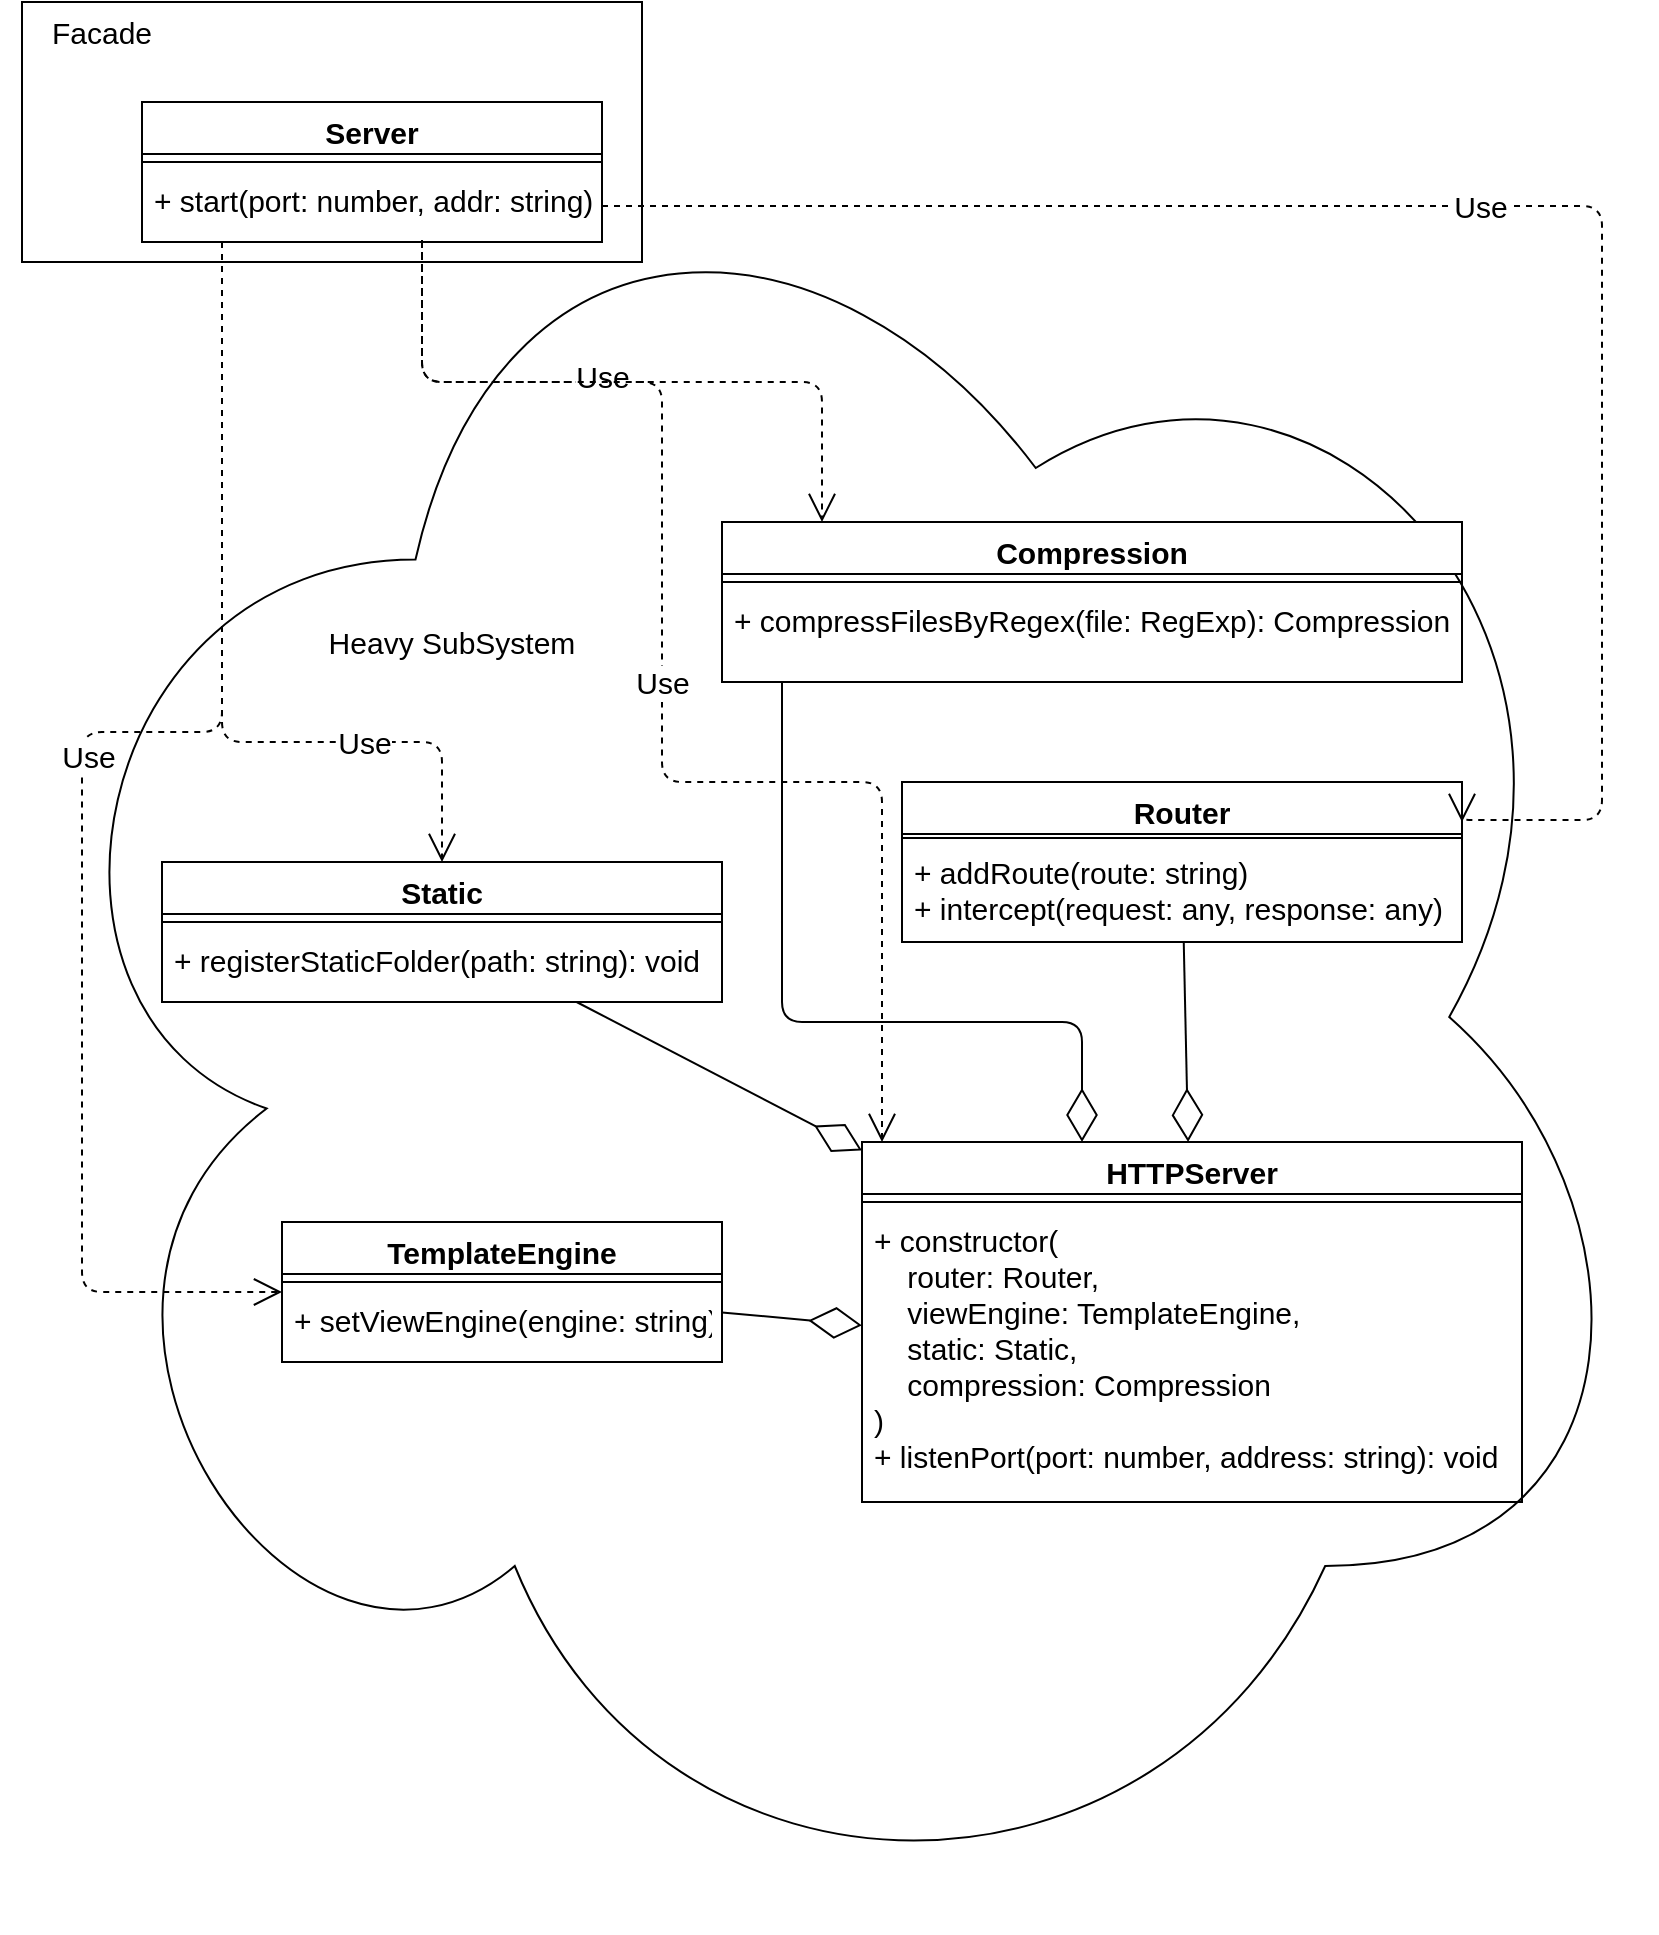 <mxfile>
    <diagram id="dzF9DkZliRzMUFKvgLP0" name="Страница 1">
        <mxGraphModel dx="1196" dy="975" grid="1" gridSize="10" guides="1" tooltips="1" connect="1" arrows="1" fold="1" page="1" pageScale="1" pageWidth="827" pageHeight="1169" math="0" shadow="0">
            <root>
                <mxCell id="0"/>
                <mxCell id="1" parent="0"/>
                <mxCell id="43" value="" style="ellipse;shape=cloud;whiteSpace=wrap;html=1;fontSize=15;" vertex="1" parent="1">
                    <mxGeometry y="60" width="827" height="915" as="geometry"/>
                </mxCell>
                <mxCell id="6" value="" style="rounded=0;whiteSpace=wrap;html=1;fontSize=15;" parent="1" vertex="1">
                    <mxGeometry x="10" y="10" width="310" height="130" as="geometry"/>
                </mxCell>
                <mxCell id="2" value="Server" style="swimlane;fontStyle=1;align=center;verticalAlign=top;childLayout=stackLayout;horizontal=1;startSize=26;horizontalStack=0;resizeParent=1;resizeParentMax=0;resizeLast=0;collapsible=1;marginBottom=0;fontSize=15;" parent="1" vertex="1">
                    <mxGeometry x="70" y="60" width="230" height="70" as="geometry"/>
                </mxCell>
                <mxCell id="4" value="" style="line;strokeWidth=1;fillColor=none;align=left;verticalAlign=middle;spacingTop=-1;spacingLeft=3;spacingRight=3;rotatable=0;labelPosition=right;points=[];portConstraint=eastwest;" parent="2" vertex="1">
                    <mxGeometry y="26" width="230" height="8" as="geometry"/>
                </mxCell>
                <mxCell id="5" value="+ start(port: number, addr: string)" style="text;strokeColor=none;fillColor=none;align=left;verticalAlign=top;spacingLeft=4;spacingRight=4;overflow=hidden;rotatable=0;points=[[0,0.5],[1,0.5]];portConstraint=eastwest;fontSize=15;" parent="2" vertex="1">
                    <mxGeometry y="34" width="230" height="36" as="geometry"/>
                </mxCell>
                <mxCell id="7" value="Facade" style="text;html=1;strokeColor=none;fillColor=none;align=center;verticalAlign=middle;whiteSpace=wrap;rounded=0;fontSize=15;" parent="1" vertex="1">
                    <mxGeometry x="10" y="10" width="80" height="30" as="geometry"/>
                </mxCell>
                <mxCell id="8" value="Static" style="swimlane;fontStyle=1;align=center;verticalAlign=top;childLayout=stackLayout;horizontal=1;startSize=26;horizontalStack=0;resizeParent=1;resizeParentMax=0;resizeLast=0;collapsible=1;marginBottom=0;fontSize=15;" parent="1" vertex="1">
                    <mxGeometry x="80" y="440" width="280" height="70" as="geometry"/>
                </mxCell>
                <mxCell id="10" value="" style="line;strokeWidth=1;fillColor=none;align=left;verticalAlign=middle;spacingTop=-1;spacingLeft=3;spacingRight=3;rotatable=0;labelPosition=right;points=[];portConstraint=eastwest;fontSize=15;" parent="8" vertex="1">
                    <mxGeometry y="26" width="280" height="8" as="geometry"/>
                </mxCell>
                <mxCell id="11" value="+ registerStaticFolder(path: string): void" style="text;strokeColor=none;fillColor=none;align=left;verticalAlign=top;spacingLeft=4;spacingRight=4;overflow=hidden;rotatable=0;points=[[0,0.5],[1,0.5]];portConstraint=eastwest;fontSize=15;" parent="8" vertex="1">
                    <mxGeometry y="34" width="280" height="36" as="geometry"/>
                </mxCell>
                <mxCell id="12" value="Router" style="swimlane;fontStyle=1;align=center;verticalAlign=top;childLayout=stackLayout;horizontal=1;startSize=26;horizontalStack=0;resizeParent=1;resizeParentMax=0;resizeLast=0;collapsible=1;marginBottom=0;fontSize=15;" parent="1" vertex="1">
                    <mxGeometry x="450" y="400" width="280" height="80" as="geometry"/>
                </mxCell>
                <mxCell id="14" value="" style="line;strokeWidth=1;fillColor=none;align=left;verticalAlign=middle;spacingTop=-1;spacingLeft=3;spacingRight=3;rotatable=0;labelPosition=right;points=[];portConstraint=eastwest;fontSize=15;" parent="12" vertex="1">
                    <mxGeometry y="26" width="280" height="4" as="geometry"/>
                </mxCell>
                <mxCell id="15" value="+ addRoute(route: string)&#10;+ intercept(request: any, response: any)" style="text;strokeColor=none;fillColor=none;align=left;verticalAlign=top;spacingLeft=4;spacingRight=4;overflow=hidden;rotatable=0;points=[[0,0.5],[1,0.5]];portConstraint=eastwest;fontSize=15;" parent="12" vertex="1">
                    <mxGeometry y="30" width="280" height="50" as="geometry"/>
                </mxCell>
                <mxCell id="16" value="HTTPServer" style="swimlane;fontStyle=1;align=center;verticalAlign=top;childLayout=stackLayout;horizontal=1;startSize=26;horizontalStack=0;resizeParent=1;resizeParentMax=0;resizeLast=0;collapsible=1;marginBottom=0;fontSize=15;" parent="1" vertex="1">
                    <mxGeometry x="430" y="580" width="330" height="180" as="geometry"/>
                </mxCell>
                <mxCell id="18" value="" style="line;strokeWidth=1;fillColor=none;align=left;verticalAlign=middle;spacingTop=-1;spacingLeft=3;spacingRight=3;rotatable=0;labelPosition=right;points=[];portConstraint=eastwest;fontSize=15;" parent="16" vertex="1">
                    <mxGeometry y="26" width="330" height="8" as="geometry"/>
                </mxCell>
                <mxCell id="19" value="+ constructor(&#10;    router: Router,&#10;    viewEngine: TemplateEngine,&#10;    static: Static,&#10;    compression: Compression&#10;)&#10;+ listenPort(port: number, address: string): void" style="text;strokeColor=none;fillColor=none;align=left;verticalAlign=top;spacingLeft=4;spacingRight=4;overflow=hidden;rotatable=0;points=[[0,0.5],[1,0.5]];portConstraint=eastwest;fontSize=15;" parent="16" vertex="1">
                    <mxGeometry y="34" width="330" height="146" as="geometry"/>
                </mxCell>
                <mxCell id="20" value="Compression" style="swimlane;fontStyle=1;align=center;verticalAlign=top;childLayout=stackLayout;horizontal=1;startSize=26;horizontalStack=0;resizeParent=1;resizeParentMax=0;resizeLast=0;collapsible=1;marginBottom=0;fontSize=15;" parent="1" vertex="1">
                    <mxGeometry x="360" y="270" width="370" height="80" as="geometry"/>
                </mxCell>
                <mxCell id="22" value="" style="line;strokeWidth=1;fillColor=none;align=left;verticalAlign=middle;spacingTop=-1;spacingLeft=3;spacingRight=3;rotatable=0;labelPosition=right;points=[];portConstraint=eastwest;fontSize=15;" parent="20" vertex="1">
                    <mxGeometry y="26" width="370" height="8" as="geometry"/>
                </mxCell>
                <mxCell id="23" value="+ compressFilesByRegex(file: RegExp): Compression" style="text;strokeColor=none;fillColor=none;align=left;verticalAlign=top;spacingLeft=4;spacingRight=4;overflow=hidden;rotatable=0;points=[[0,0.5],[1,0.5]];portConstraint=eastwest;fontSize=15;" parent="20" vertex="1">
                    <mxGeometry y="34" width="370" height="46" as="geometry"/>
                </mxCell>
                <mxCell id="28" value="TemplateEngine" style="swimlane;fontStyle=1;align=center;verticalAlign=top;childLayout=stackLayout;horizontal=1;startSize=26;horizontalStack=0;resizeParent=1;resizeParentMax=0;resizeLast=0;collapsible=1;marginBottom=0;fontSize=15;" parent="1" vertex="1">
                    <mxGeometry x="140" y="620" width="220" height="70" as="geometry"/>
                </mxCell>
                <mxCell id="30" value="" style="line;strokeWidth=1;fillColor=none;align=left;verticalAlign=middle;spacingTop=-1;spacingLeft=3;spacingRight=3;rotatable=0;labelPosition=right;points=[];portConstraint=eastwest;fontSize=15;" parent="28" vertex="1">
                    <mxGeometry y="26" width="220" height="8" as="geometry"/>
                </mxCell>
                <mxCell id="31" value="+ setViewEngine(engine: string)" style="text;strokeColor=none;fillColor=none;align=left;verticalAlign=top;spacingLeft=4;spacingRight=4;overflow=hidden;rotatable=0;points=[[0,0.5],[1,0.5]];portConstraint=eastwest;fontSize=15;" parent="28" vertex="1">
                    <mxGeometry y="34" width="220" height="36" as="geometry"/>
                </mxCell>
                <mxCell id="32" value="Use" style="endArrow=open;endSize=12;dashed=1;html=1;fontSize=15;entryX=0.5;entryY=0;entryDx=0;entryDy=0;edgeStyle=orthogonalEdgeStyle;" edge="1" parent="1" source="5" target="8">
                    <mxGeometry x="0.525" width="160" relative="1" as="geometry">
                        <mxPoint x="460" y="390" as="sourcePoint"/>
                        <mxPoint x="620" y="390" as="targetPoint"/>
                        <Array as="points">
                            <mxPoint x="110" y="380"/>
                            <mxPoint x="220" y="380"/>
                        </Array>
                        <mxPoint as="offset"/>
                    </mxGeometry>
                </mxCell>
                <mxCell id="33" value="Use" style="endArrow=open;endSize=12;dashed=1;html=1;fontSize=15;entryX=1;entryY=0.25;entryDx=0;entryDy=0;edgeStyle=orthogonalEdgeStyle;" edge="1" parent="1" source="5" target="12">
                    <mxGeometry width="160" relative="1" as="geometry">
                        <mxPoint x="200.408" y="140" as="sourcePoint"/>
                        <mxPoint x="180" y="220" as="targetPoint"/>
                        <Array as="points">
                            <mxPoint x="800" y="112"/>
                            <mxPoint x="800" y="419"/>
                        </Array>
                    </mxGeometry>
                </mxCell>
                <mxCell id="34" value="Use" style="endArrow=open;endSize=12;dashed=1;html=1;fontSize=15;edgeStyle=orthogonalEdgeStyle;" edge="1" parent="1" target="20">
                    <mxGeometry x="-0.059" y="3" width="160" relative="1" as="geometry">
                        <mxPoint x="210" y="129" as="sourcePoint"/>
                        <mxPoint x="406.02" y="231.04" as="targetPoint"/>
                        <Array as="points">
                            <mxPoint x="210" y="200"/>
                            <mxPoint x="410" y="200"/>
                        </Array>
                        <mxPoint as="offset"/>
                    </mxGeometry>
                </mxCell>
                <mxCell id="35" value="Use" style="endArrow=open;endSize=12;dashed=1;html=1;fontSize=15;edgeStyle=orthogonalEdgeStyle;" edge="1" parent="1" source="5" target="28">
                    <mxGeometry x="-0.059" y="3" width="160" relative="1" as="geometry">
                        <mxPoint x="276.07" y="138.992" as="sourcePoint"/>
                        <mxPoint x="476.474" y="420" as="targetPoint"/>
                        <mxPoint as="offset"/>
                        <Array as="points">
                            <mxPoint x="110" y="375"/>
                            <mxPoint x="40" y="375"/>
                            <mxPoint x="40" y="655"/>
                        </Array>
                    </mxGeometry>
                </mxCell>
                <mxCell id="38" value="Use" style="endArrow=open;endSize=12;dashed=1;html=1;fontSize=15;edgeStyle=orthogonalEdgeStyle;" edge="1" parent="1" source="2" target="16">
                    <mxGeometry width="160" relative="1" as="geometry">
                        <mxPoint x="460" y="340" as="sourcePoint"/>
                        <mxPoint x="620" y="340" as="targetPoint"/>
                        <Array as="points">
                            <mxPoint x="210" y="200"/>
                            <mxPoint x="330" y="200"/>
                            <mxPoint x="330" y="400"/>
                            <mxPoint x="440" y="400"/>
                        </Array>
                    </mxGeometry>
                </mxCell>
                <mxCell id="39" value="" style="endArrow=diamondThin;endFill=0;endSize=24;html=1;fontSize=15;edgeStyle=orthogonalEdgeStyle;" edge="1" parent="1" source="23" target="16">
                    <mxGeometry width="160" relative="1" as="geometry">
                        <mxPoint x="390" y="354" as="sourcePoint"/>
                        <mxPoint x="620" y="340" as="targetPoint"/>
                        <Array as="points">
                            <mxPoint x="390" y="520"/>
                            <mxPoint x="540" y="520"/>
                        </Array>
                    </mxGeometry>
                </mxCell>
                <mxCell id="40" value="" style="endArrow=diamondThin;endFill=0;endSize=24;html=1;fontSize=15;" edge="1" parent="1" source="12" target="16">
                    <mxGeometry width="160" relative="1" as="geometry">
                        <mxPoint x="631.319" y="270" as="sourcePoint"/>
                        <mxPoint x="626.718" y="220" as="targetPoint"/>
                    </mxGeometry>
                </mxCell>
                <mxCell id="41" value="" style="endArrow=diamondThin;endFill=0;endSize=24;html=1;fontSize=15;" edge="1" parent="1" source="28" target="19">
                    <mxGeometry width="160" relative="1" as="geometry">
                        <mxPoint x="486.734" y="380" as="sourcePoint"/>
                        <mxPoint x="578.247" y="220" as="targetPoint"/>
                    </mxGeometry>
                </mxCell>
                <mxCell id="42" value="" style="endArrow=diamondThin;endFill=0;endSize=24;html=1;fontSize=15;" edge="1" parent="1" source="8" target="16">
                    <mxGeometry width="160" relative="1" as="geometry">
                        <mxPoint x="399.178" y="550" as="sourcePoint"/>
                        <mxPoint x="580" y="220" as="targetPoint"/>
                    </mxGeometry>
                </mxCell>
                <mxCell id="44" value="Heavy SubSystem" style="text;html=1;strokeColor=none;fillColor=none;align=center;verticalAlign=middle;whiteSpace=wrap;rounded=0;fontSize=15;" vertex="1" parent="1">
                    <mxGeometry x="160" y="310" width="130" height="40" as="geometry"/>
                </mxCell>
            </root>
        </mxGraphModel>
    </diagram>
</mxfile>
